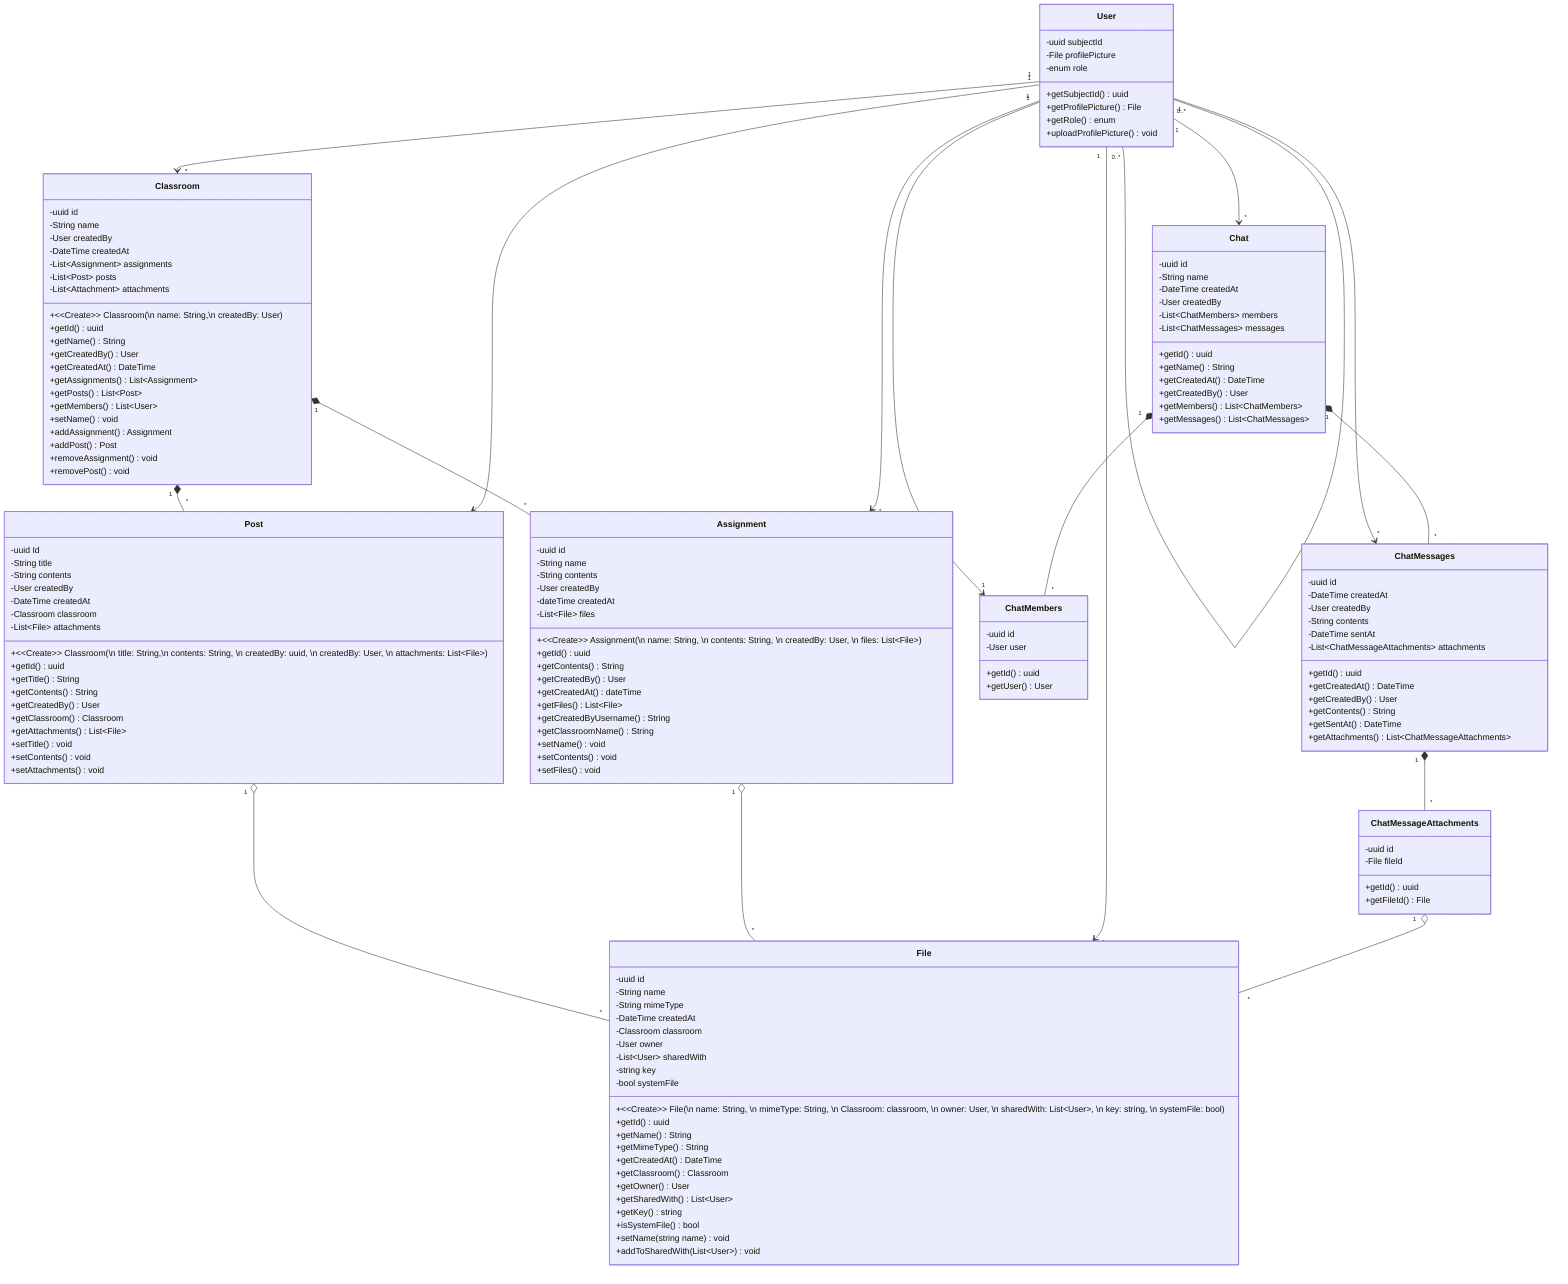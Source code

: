 %% https://creately.com/guides/class-diagram-relationships/ good reference for the types of arrows
classDiagram

    %% CLASSROOM
    Classroom "1" *-- "*" Post
    Classroom "1" *-- "*" Assignment
    class Classroom{
      -uuid id
      -String name
      -User createdBy   
      -DateTime createdAt
      -List~Assignment~ assignments
      -List~Post~ posts
      %% Mate please explain why is this here
      -List~Attachment~ attachments

      +~~Create~~ Classroom(\n name: String,\n createdBy: User)
      +getId() uuid
      +getName() String
      +getCreatedBy() User
      +getCreatedAt() DateTime
      +getAssignments() List~Assignment~
      +getPosts() List~Post~

      +getMembers() List~User~

      +setName() void

      +addAssignment() Assignment
      +addPost() Post

      +removeAssignment() void
      +removePost() void

    }

    %% POST
    Post "1" o-- "*" File
    class Post{
      -uuid Id
      -String title
      -String contents
      -User createdBy
      -DateTime createdAt
      -Classroom classroom
      -List~File~ attachments

      +~~Create~~ Classroom(\n title: String,\n contents: String, \n createdBy: uuid, \n createdBy: User, \n attachments: List~File~)
      +getId() uuid
      +getTitle() String
      +getContents() String
      +getCreatedBy() User
      +getClassroom() Classroom
      +getAttachments() List~File~

      +setTitle() void
      +setContents() void
      +setAttachments() void
    }

    %% ASSIGNMENT
    Assignment "1" o-- "*" File
    class Assignment {
        -uuid id
        -String name
        -String contents
        -User createdBy
        -dateTime createdAt
        -List~File~ files

        +~~Create~~ Assignment(\n name: String, \n contents: String, \n createdBy: User, \n files: List~File~)
        +getId() uuid
        +getContents() String
        +getCreatedBy() User
        +getCreatedAt() dateTime
        +getFiles() List~File~
        +getCreatedByUsername() String
        +getClassroomName() String

        +setName() void
        +setContents() void
        +setFiles() void
    }

    %% USER
    User "0..*" -- "0..*" User
    User "1" --> "*" File
    User "1" --> "*" Post
    User "1" --> "*" Classroom
    User "1" --> "*" Assignment
    User "1" --> "1" ChatMembers
    User "1" --> "*" Chat
    User "1" --> "*" ChatMessages
    class User {
        -uuid subjectId
        -File profilePicture
        -enum role

        +getSubjectId() uuid
        +getProfilePicture() File
        +getRole() enum
        +uploadProfilePicture() void
    }

    %% FILE
    class File {
        -uuid id
        -String name
        -String mimeType
        -DateTime createdAt
        -Classroom classroom
        -User owner
        -List~User~ sharedWith
        -string key
        -bool systemFile

        +~~Create~~ File(\n name: String, \n mimeType: String, \n Classroom: classroom, \n owner: User, \n sharedWith: List~User~, \n key: string, \n systemFile: bool)
        +getId() uuid
        +getName() String
        +getMimeType() String
        +getCreatedAt() DateTime
        +getClassroom() Classroom
        +getOwner() User
        +getSharedWith() List~User~
        +getKey() string
        +isSystemFile() bool

        +setName(string name) void
        +addToSharedWith(List~User~) void

    }

    %% CHAT
    Chat "1" *-- "*" ChatMembers
    Chat "1" *-- "*" ChatMessages
    class Chat {
        -uuid id
        -String name
        -DateTime createdAt
        -User createdBy
        -List~ChatMembers~ members
        -List~ChatMessages~ messages

        +getId() uuid
        +getName() String
        +getCreatedAt() DateTime
        +getCreatedBy() User
        +getMembers() List~ChatMembers~
        +getMessages() List~ChatMessages~
    }

    %% CHAT MEMBERS
    class ChatMembers {
        -uuid id
        -User user

        +getId() uuid
        +getUser() User
    }

    %% CHAT MESSAGES
    ChatMessages "1" *-- "*" ChatMessageAttachments
    class ChatMessages {
        -uuid id
        -DateTime createdAt
        -User createdBy
        -String contents
        -DateTime sentAt
        -List~ChatMessageAttachments~ attachments

        +getId() uuid
        +getCreatedAt() DateTime
        +getCreatedBy() User
        +getContents() String
        +getSentAt() DateTime
        +getAttachments() List~ChatMessageAttachments~
    }

    %% CHAT MESSAGE ATTACHMENTS
    ChatMessageAttachments "1" o-- "*" File
    class ChatMessageAttachments {
        -uuid id
        -File fileId

        +getId() uuid
        +getFileId() File
    }
